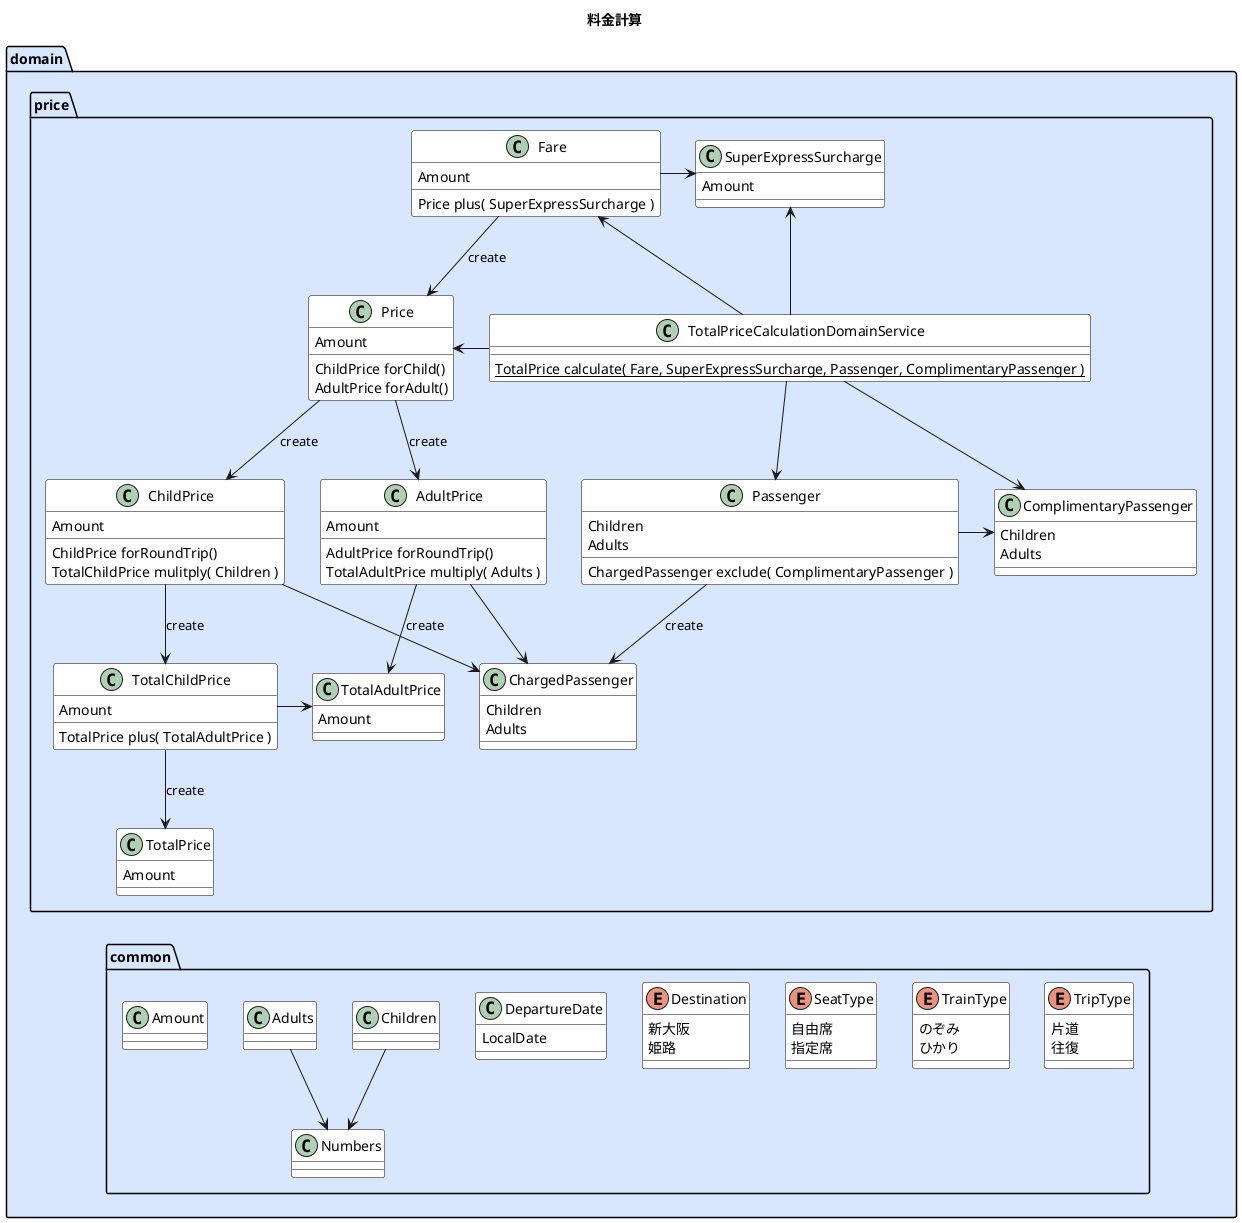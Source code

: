 @startuml
title 料金計算

skinparam package {
    BackgroundColor d8e7fe
}

skinparam class {
    BorderColor black
    BackgroundColor white
}

namespace domain {
    namespace price {
        class Fare {
            Amount
            Price plus( SuperExpressSurcharge )
        }
        class SuperExpressSurcharge {
            Amount
        }
        class TotalPriceCalculationDomainService {
            {static} TotalPrice calculate( Fare, SuperExpressSurcharge, Passenger, ComplimentaryPassenger )
        }
        class Passenger {
            Children
            Adults
            ChargedPassenger exclude( ComplimentaryPassenger )
        }
        class ChargedPassenger {
            Children
            Adults
        }
        class ComplimentaryPassenger {
            Children
            Adults
        }
        class Price {
            Amount
            ChildPrice forChild()
            AdultPrice forAdult()
        }
        class ChildPrice {
            Amount
            ChildPrice forRoundTrip()
            TotalChildPrice mulitply( Children )
        }
        class AdultPrice {
            Amount
            AdultPrice forRoundTrip()
            TotalAdultPrice multiply( Adults )
        }
        class TotalChildPrice {
            Amount
            TotalPrice plus( TotalAdultPrice )
        }
        class TotalAdultPrice {
            Amount
        }
        class TotalPrice {
            Amount
        }

        ' 請求対象の乗客数を計算する
        TotalPriceCalculationDomainService -d-> Passenger
        TotalPriceCalculationDomainService -d-> ComplimentaryPassenger
        Passenger -r-> ComplimentaryPassenger
        Passenger -d-> ChargedPassenger: create

        ' 1 人あたりの料金を計算する
        TotalPriceCalculationDomainService -u-> Fare
        TotalPriceCalculationDomainService -u-> SuperExpressSurcharge
        Fare -r-> SuperExpressSurcharge
        Fare -d-> Price: create

        ' 子供 / 大人 1 人あたりの料金を計算する
        TotalPriceCalculationDomainService -l-> Price
        Price -d-> ChildPrice: create
        Price -d-> AdultPrice: create

        ' 子供 / 大人 のトータル料金を計算する
        ChildPrice -d-> TotalChildPrice: create
        ChildPrice -d-> ChargedPassenger
        AdultPrice -d-> TotalAdultPrice: create
        AdultPrice -d-> ChargedPassenger
        TotalChildPrice -r-> TotalAdultPrice

        ' 子供と大人合わせたトータル料金を計算する
        TotalChildPrice -d-> TotalPrice: create
    }

    namespace common {
        class Amount
        class Children
        class Adults
        class Numbers
        class DepartureDate {
            LocalDate
        }
        enum Destination {
            新大阪
            姫路
        }
        enum SeatType {
            自由席
            指定席
        }
        enum TrainType {
            のぞみ
            ひかり
        }
        enum TripType {
            片道
            往復
        }

        Amount -[hidden]r- Adults
        Adults -[hidden]r- Children
        Children -[hidden]r- DepartureDate
        DepartureDate -[hidden]r- Destination
        Destination -[hidden]r- SeatType
        SeatType -[hidden]r- TrainType
        TrainType -[hidden]r- TripType

        Children -d-> Numbers
        Adults -d-> Numbers
    }

    domain.price.TotalPrice -[hidden]d- domain.common.Amount
}

@enduml